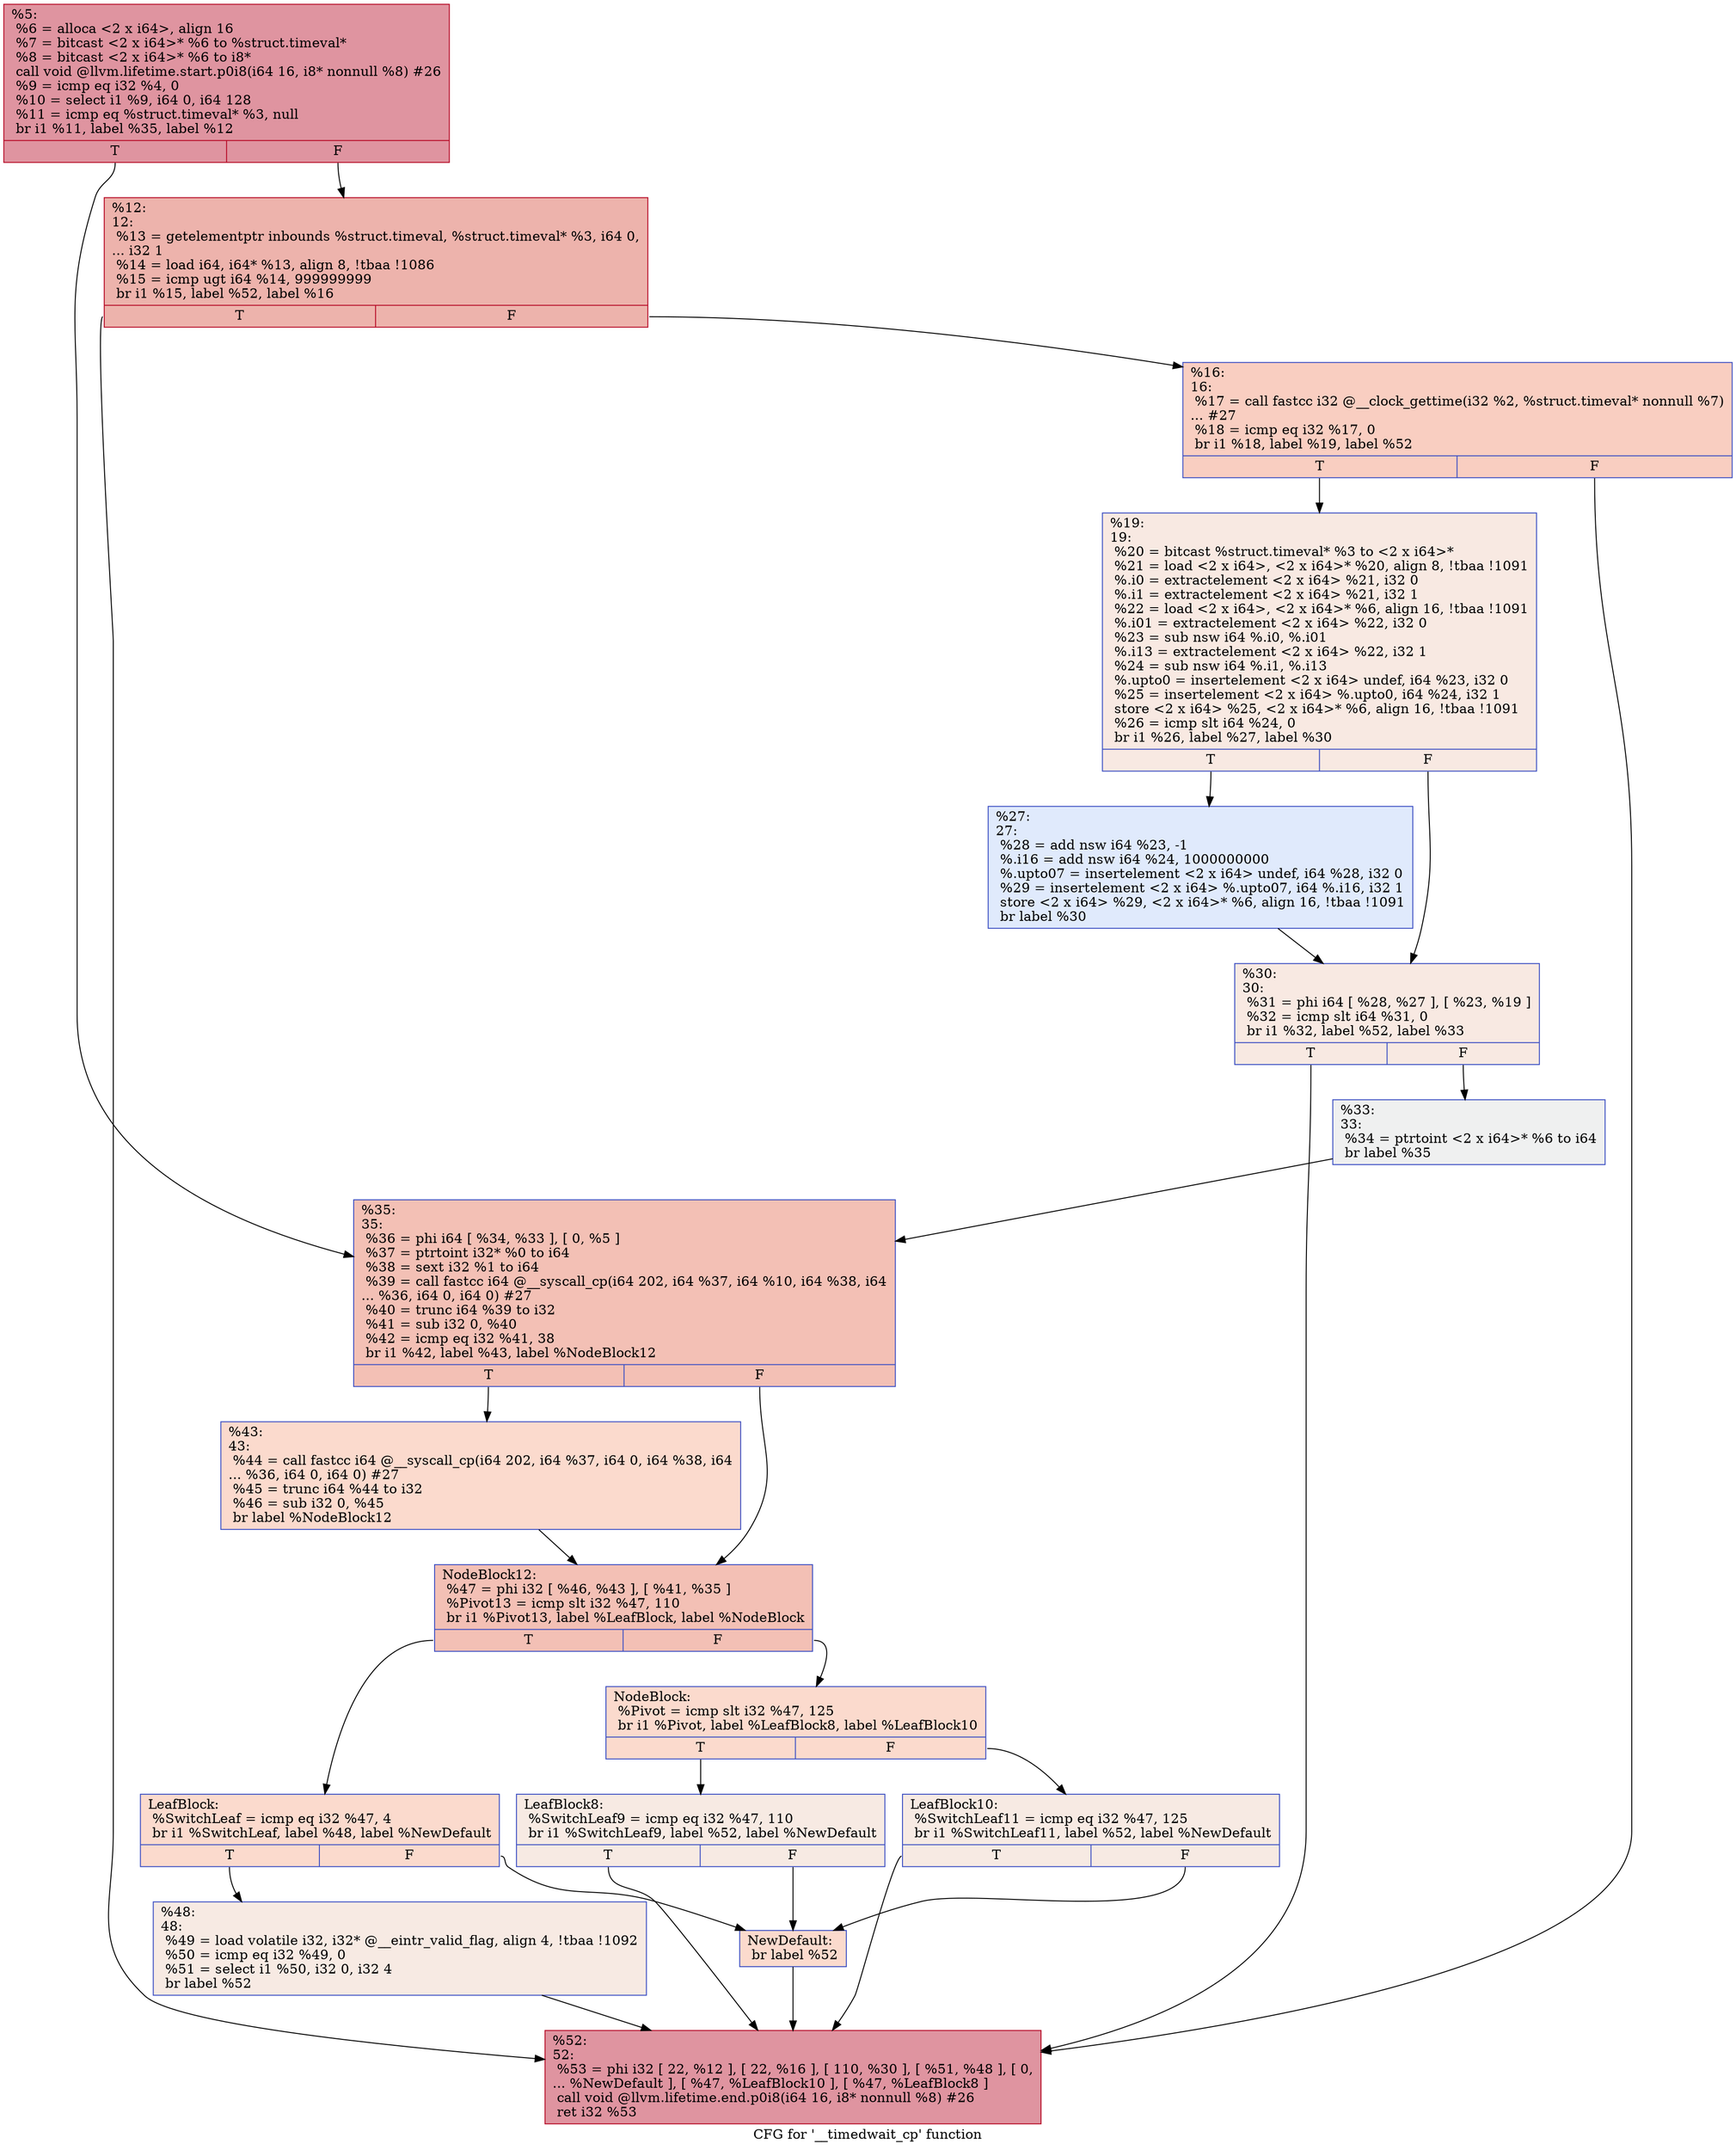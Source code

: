 digraph "CFG for '__timedwait_cp' function" {
	label="CFG for '__timedwait_cp' function";

	Node0x2438ce0 [shape=record,color="#b70d28ff", style=filled, fillcolor="#b70d2870",label="{%5:\l  %6 = alloca \<2 x i64\>, align 16\l  %7 = bitcast \<2 x i64\>* %6 to %struct.timeval*\l  %8 = bitcast \<2 x i64\>* %6 to i8*\l  call void @llvm.lifetime.start.p0i8(i64 16, i8* nonnull %8) #26\l  %9 = icmp eq i32 %4, 0\l  %10 = select i1 %9, i64 0, i64 128\l  %11 = icmp eq %struct.timeval* %3, null\l  br i1 %11, label %35, label %12\l|{<s0>T|<s1>F}}"];
	Node0x2438ce0:s0 -> Node0x2439070;
	Node0x2438ce0:s1 -> Node0x2438e90;
	Node0x2438e90 [shape=record,color="#b70d28ff", style=filled, fillcolor="#d6524470",label="{%12:\l12:                                               \l  %13 = getelementptr inbounds %struct.timeval, %struct.timeval* %3, i64 0,\l... i32 1\l  %14 = load i64, i64* %13, align 8, !tbaa !1086\l  %15 = icmp ugt i64 %14, 999999999\l  br i1 %15, label %52, label %16\l|{<s0>T|<s1>F}}"];
	Node0x2438e90:s0 -> Node0x2439340;
	Node0x2438e90:s1 -> Node0x2438ee0;
	Node0x2438ee0 [shape=record,color="#3d50c3ff", style=filled, fillcolor="#f2907270",label="{%16:\l16:                                               \l  %17 = call fastcc i32 @__clock_gettime(i32 %2, %struct.timeval* nonnull %7)\l... #27\l  %18 = icmp eq i32 %17, 0\l  br i1 %18, label %19, label %52\l|{<s0>T|<s1>F}}"];
	Node0x2438ee0:s0 -> Node0x2438f30;
	Node0x2438ee0:s1 -> Node0x2439340;
	Node0x2438f30 [shape=record,color="#3d50c3ff", style=filled, fillcolor="#efcebd70",label="{%19:\l19:                                               \l  %20 = bitcast %struct.timeval* %3 to \<2 x i64\>*\l  %21 = load \<2 x i64\>, \<2 x i64\>* %20, align 8, !tbaa !1091\l  %.i0 = extractelement \<2 x i64\> %21, i32 0\l  %.i1 = extractelement \<2 x i64\> %21, i32 1\l  %22 = load \<2 x i64\>, \<2 x i64\>* %6, align 16, !tbaa !1091\l  %.i01 = extractelement \<2 x i64\> %22, i32 0\l  %23 = sub nsw i64 %.i0, %.i01\l  %.i13 = extractelement \<2 x i64\> %22, i32 1\l  %24 = sub nsw i64 %.i1, %.i13\l  %.upto0 = insertelement \<2 x i64\> undef, i64 %23, i32 0\l  %25 = insertelement \<2 x i64\> %.upto0, i64 %24, i32 1\l  store \<2 x i64\> %25, \<2 x i64\>* %6, align 16, !tbaa !1091\l  %26 = icmp slt i64 %24, 0\l  br i1 %26, label %27, label %30\l|{<s0>T|<s1>F}}"];
	Node0x2438f30:s0 -> Node0x2438f80;
	Node0x2438f30:s1 -> Node0x2438fd0;
	Node0x2438f80 [shape=record,color="#3d50c3ff", style=filled, fillcolor="#b9d0f970",label="{%27:\l27:                                               \l  %28 = add nsw i64 %23, -1\l  %.i16 = add nsw i64 %24, 1000000000\l  %.upto07 = insertelement \<2 x i64\> undef, i64 %28, i32 0\l  %29 = insertelement \<2 x i64\> %.upto07, i64 %.i16, i32 1\l  store \<2 x i64\> %29, \<2 x i64\>* %6, align 16, !tbaa !1091\l  br label %30\l}"];
	Node0x2438f80 -> Node0x2438fd0;
	Node0x2438fd0 [shape=record,color="#3d50c3ff", style=filled, fillcolor="#efcebd70",label="{%30:\l30:                                               \l  %31 = phi i64 [ %28, %27 ], [ %23, %19 ]\l  %32 = icmp slt i64 %31, 0\l  br i1 %32, label %52, label %33\l|{<s0>T|<s1>F}}"];
	Node0x2438fd0:s0 -> Node0x2439340;
	Node0x2438fd0:s1 -> Node0x2439020;
	Node0x2439020 [shape=record,color="#3d50c3ff", style=filled, fillcolor="#dbdcde70",label="{%33:\l33:                                               \l  %34 = ptrtoint \<2 x i64\>* %6 to i64\l  br label %35\l}"];
	Node0x2439020 -> Node0x2439070;
	Node0x2439070 [shape=record,color="#3d50c3ff", style=filled, fillcolor="#e5705870",label="{%35:\l35:                                               \l  %36 = phi i64 [ %34, %33 ], [ 0, %5 ]\l  %37 = ptrtoint i32* %0 to i64\l  %38 = sext i32 %1 to i64\l  %39 = call fastcc i64 @__syscall_cp(i64 202, i64 %37, i64 %10, i64 %38, i64\l... %36, i64 0, i64 0) #27\l  %40 = trunc i64 %39 to i32\l  %41 = sub i32 0, %40\l  %42 = icmp eq i32 %41, 38\l  br i1 %42, label %43, label %NodeBlock12\l|{<s0>T|<s1>F}}"];
	Node0x2439070:s0 -> Node0x24390c0;
	Node0x2439070:s1 -> Node0x2439110;
	Node0x24390c0 [shape=record,color="#3d50c3ff", style=filled, fillcolor="#f7ac8e70",label="{%43:\l43:                                               \l  %44 = call fastcc i64 @__syscall_cp(i64 202, i64 %37, i64 0, i64 %38, i64\l... %36, i64 0, i64 0) #27\l  %45 = trunc i64 %44 to i32\l  %46 = sub i32 0, %45\l  br label %NodeBlock12\l}"];
	Node0x24390c0 -> Node0x2439110;
	Node0x2439110 [shape=record,color="#3d50c3ff", style=filled, fillcolor="#e5705870",label="{NodeBlock12:                                      \l  %47 = phi i32 [ %46, %43 ], [ %41, %35 ]\l  %Pivot13 = icmp slt i32 %47, 110\l  br i1 %Pivot13, label %LeafBlock, label %NodeBlock\l|{<s0>T|<s1>F}}"];
	Node0x2439110:s0 -> Node0x2439250;
	Node0x2439110:s1 -> Node0x2439160;
	Node0x2439160 [shape=record,color="#3d50c3ff", style=filled, fillcolor="#f7ac8e70",label="{NodeBlock:                                        \l  %Pivot = icmp slt i32 %47, 125\l  br i1 %Pivot, label %LeafBlock8, label %LeafBlock10\l|{<s0>T|<s1>F}}"];
	Node0x2439160:s0 -> Node0x2439200;
	Node0x2439160:s1 -> Node0x24391b0;
	Node0x24391b0 [shape=record,color="#3d50c3ff", style=filled, fillcolor="#eed0c070",label="{LeafBlock10:                                      \l  %SwitchLeaf11 = icmp eq i32 %47, 125\l  br i1 %SwitchLeaf11, label %52, label %NewDefault\l|{<s0>T|<s1>F}}"];
	Node0x24391b0:s0 -> Node0x2439340;
	Node0x24391b0:s1 -> Node0x24392f0;
	Node0x2439200 [shape=record,color="#3d50c3ff", style=filled, fillcolor="#eed0c070",label="{LeafBlock8:                                       \l  %SwitchLeaf9 = icmp eq i32 %47, 110\l  br i1 %SwitchLeaf9, label %52, label %NewDefault\l|{<s0>T|<s1>F}}"];
	Node0x2439200:s0 -> Node0x2439340;
	Node0x2439200:s1 -> Node0x24392f0;
	Node0x2439250 [shape=record,color="#3d50c3ff", style=filled, fillcolor="#f7ac8e70",label="{LeafBlock:                                        \l  %SwitchLeaf = icmp eq i32 %47, 4\l  br i1 %SwitchLeaf, label %48, label %NewDefault\l|{<s0>T|<s1>F}}"];
	Node0x2439250:s0 -> Node0x24392a0;
	Node0x2439250:s1 -> Node0x24392f0;
	Node0x24392a0 [shape=record,color="#3d50c3ff", style=filled, fillcolor="#eed0c070",label="{%48:\l48:                                               \l  %49 = load volatile i32, i32* @__eintr_valid_flag, align 4, !tbaa !1092\l  %50 = icmp eq i32 %49, 0\l  %51 = select i1 %50, i32 0, i32 4\l  br label %52\l}"];
	Node0x24392a0 -> Node0x2439340;
	Node0x24392f0 [shape=record,color="#3d50c3ff", style=filled, fillcolor="#f7ac8e70",label="{NewDefault:                                       \l  br label %52\l}"];
	Node0x24392f0 -> Node0x2439340;
	Node0x2439340 [shape=record,color="#b70d28ff", style=filled, fillcolor="#b70d2870",label="{%52:\l52:                                               \l  %53 = phi i32 [ 22, %12 ], [ 22, %16 ], [ 110, %30 ], [ %51, %48 ], [ 0,\l... %NewDefault ], [ %47, %LeafBlock10 ], [ %47, %LeafBlock8 ]\l  call void @llvm.lifetime.end.p0i8(i64 16, i8* nonnull %8) #26\l  ret i32 %53\l}"];
}
